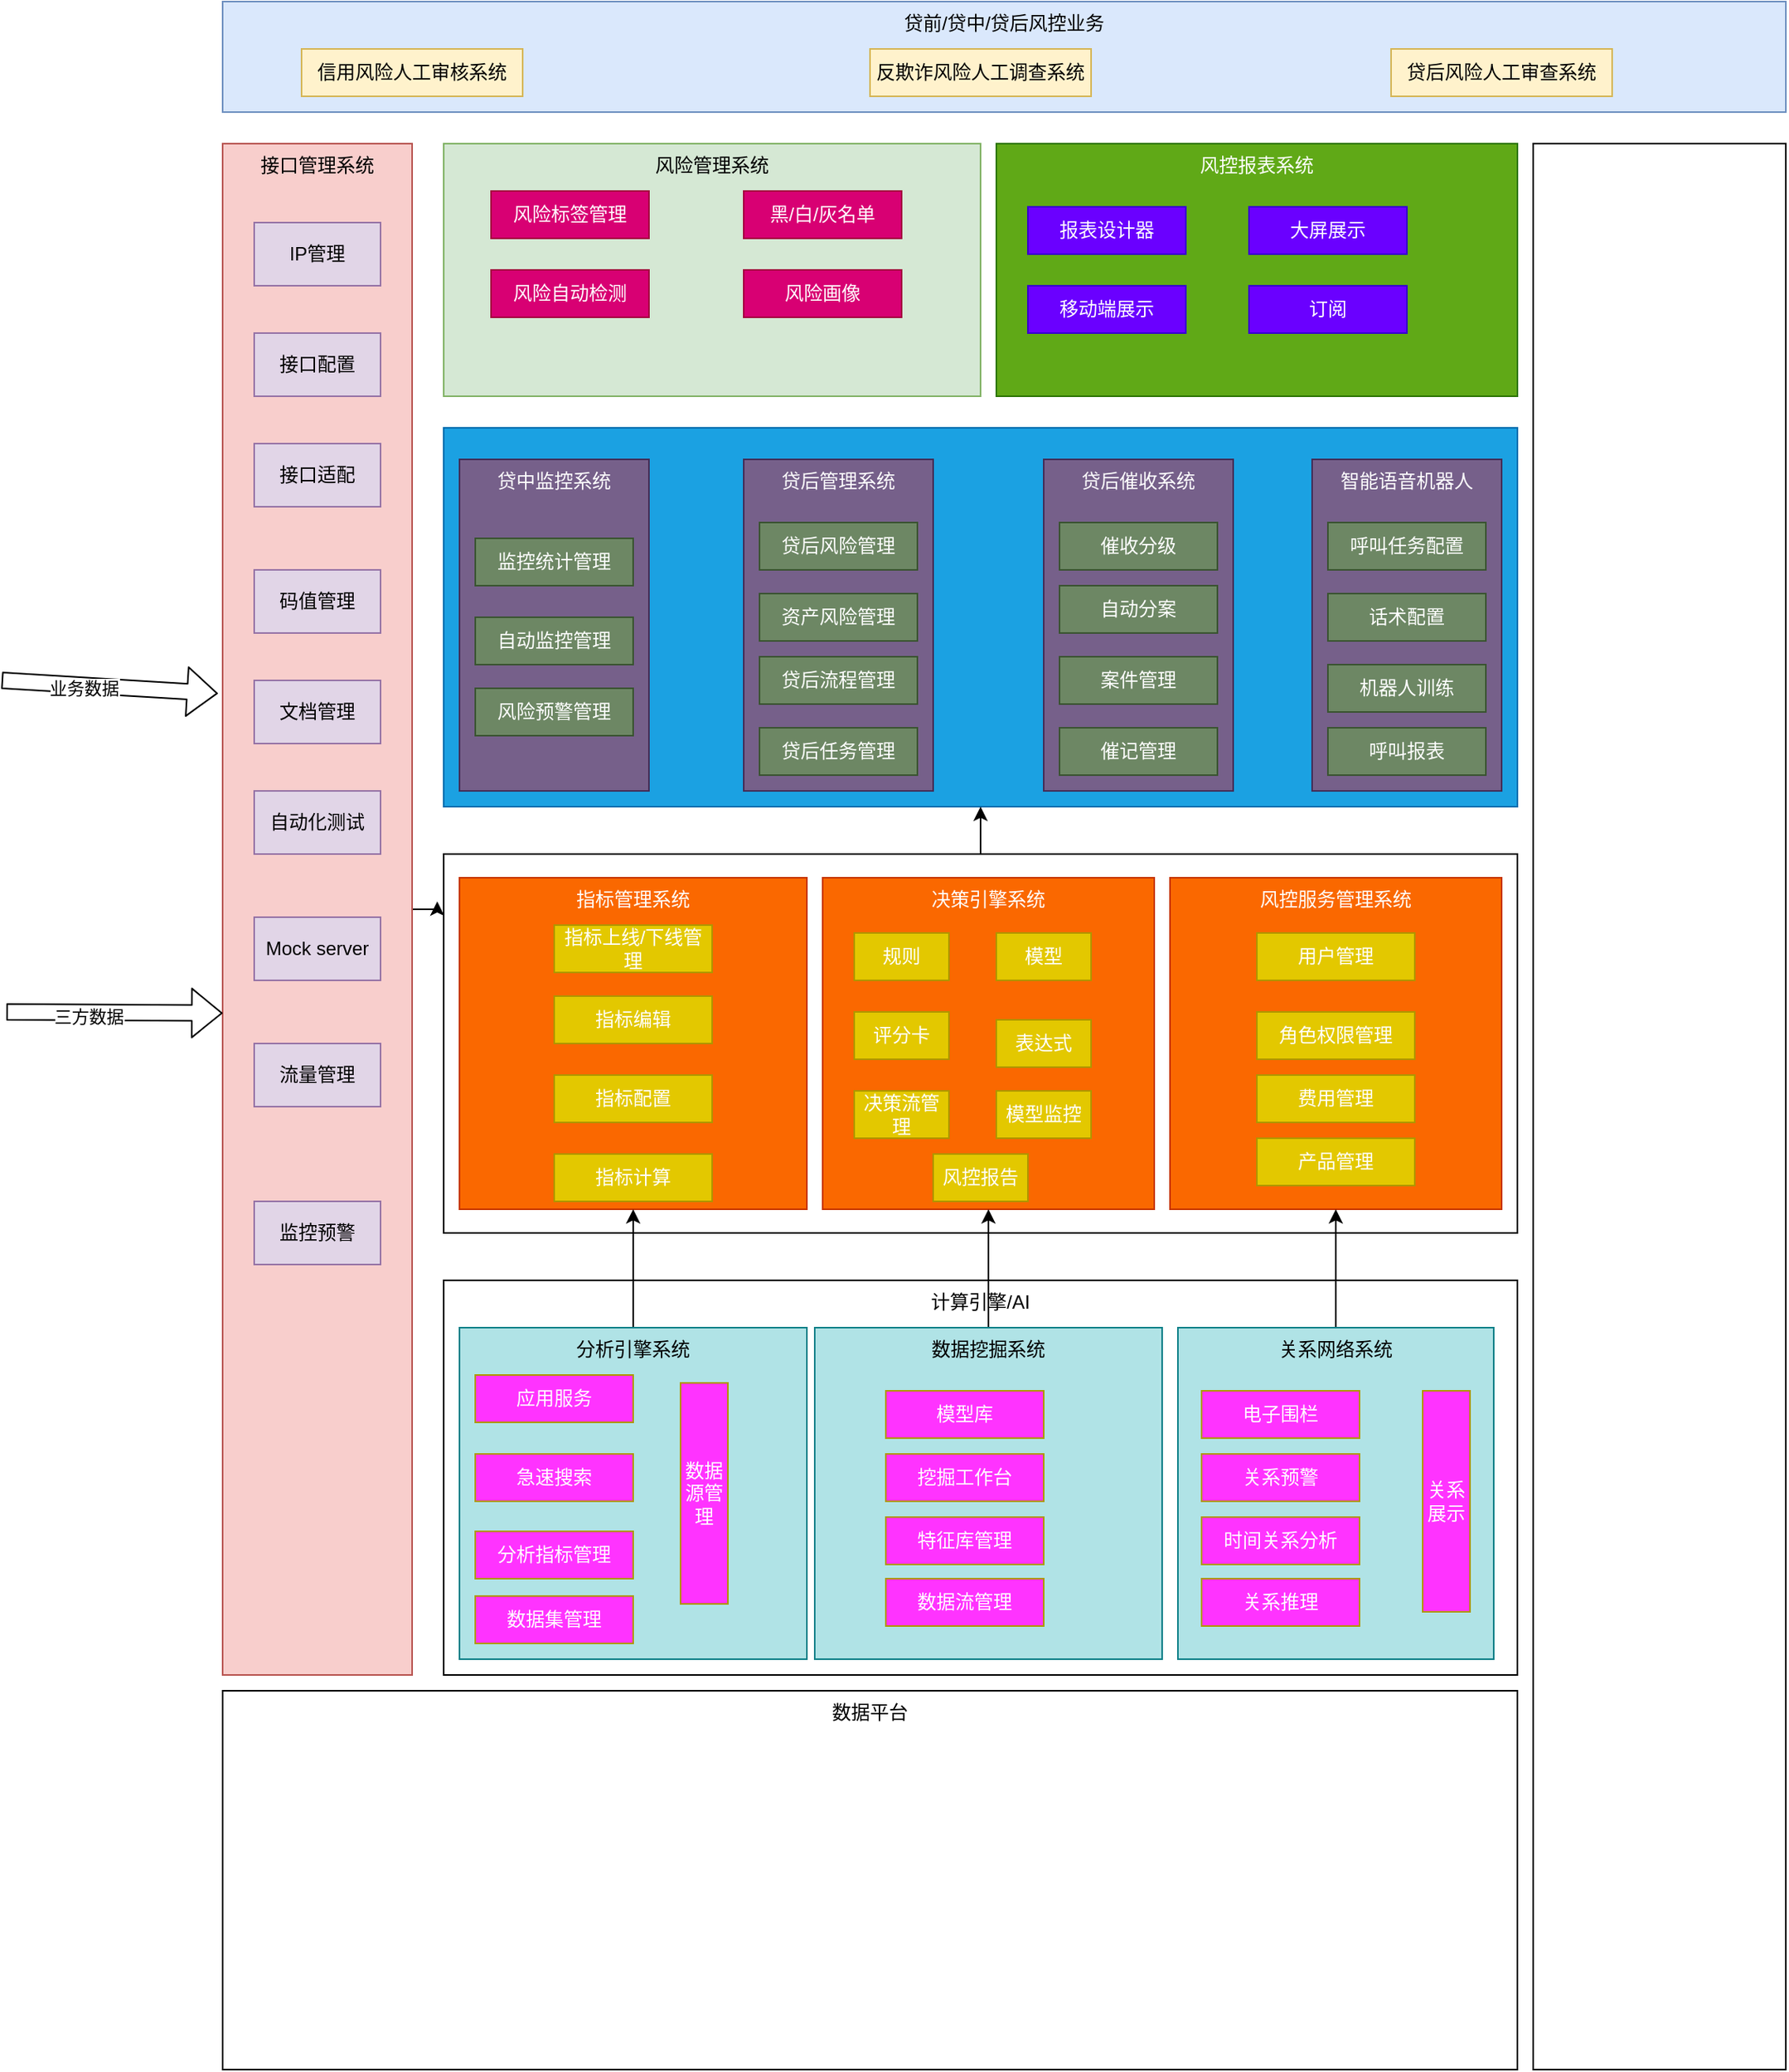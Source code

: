 <mxfile version="14.5.10" type="github">
  <diagram id="lQbhDGxogrssM2cnBjjg" name="第 1 页">
    <mxGraphModel dx="2249" dy="762" grid="1" gridSize="10" guides="1" tooltips="1" connect="1" arrows="1" fold="1" page="1" pageScale="1" pageWidth="827" pageHeight="1169" math="0" shadow="0">
      <root>
        <mxCell id="0" />
        <mxCell id="1" parent="0" />
        <mxCell id="xgXOS_-53twv-PHmrjcY-1" value="贷前/贷中/贷后风控业务" style="rounded=0;whiteSpace=wrap;html=1;verticalAlign=top;fillColor=#dae8fc;strokeColor=#6c8ebf;" vertex="1" parent="1">
          <mxGeometry x="130" y="170" width="990" height="70" as="geometry" />
        </mxCell>
        <mxCell id="xgXOS_-53twv-PHmrjcY-2" value="信用风险人工审核系统" style="rounded=0;whiteSpace=wrap;html=1;fillColor=#fff2cc;strokeColor=#d6b656;" vertex="1" parent="1">
          <mxGeometry x="180" y="200" width="140" height="30" as="geometry" />
        </mxCell>
        <mxCell id="xgXOS_-53twv-PHmrjcY-3" value="反欺诈风险人工调查系统" style="rounded=0;whiteSpace=wrap;html=1;fillColor=#fff2cc;strokeColor=#d6b656;" vertex="1" parent="1">
          <mxGeometry x="540" y="200" width="140" height="30" as="geometry" />
        </mxCell>
        <mxCell id="xgXOS_-53twv-PHmrjcY-4" value="贷后风险人工审查系统" style="rounded=0;whiteSpace=wrap;html=1;fillColor=#fff2cc;strokeColor=#d6b656;" vertex="1" parent="1">
          <mxGeometry x="870" y="200" width="140" height="30" as="geometry" />
        </mxCell>
        <mxCell id="xgXOS_-53twv-PHmrjcY-59" style="edgeStyle=orthogonalEdgeStyle;rounded=0;orthogonalLoop=1;jettySize=auto;html=1;exitX=1;exitY=0.5;exitDx=0;exitDy=0;entryX=-0.006;entryY=0.125;entryDx=0;entryDy=0;entryPerimeter=0;" edge="1" parent="1" source="xgXOS_-53twv-PHmrjcY-5" target="xgXOS_-53twv-PHmrjcY-25">
          <mxGeometry relative="1" as="geometry" />
        </mxCell>
        <mxCell id="xgXOS_-53twv-PHmrjcY-5" value="接口管理系统" style="rounded=0;whiteSpace=wrap;html=1;fillColor=#f8cecc;strokeColor=#b85450;verticalAlign=top;" vertex="1" parent="1">
          <mxGeometry x="130" y="260" width="120" height="970" as="geometry" />
        </mxCell>
        <mxCell id="xgXOS_-53twv-PHmrjcY-6" value="IP管理" style="rounded=0;whiteSpace=wrap;html=1;fillColor=#e1d5e7;strokeColor=#9673a6;" vertex="1" parent="1">
          <mxGeometry x="150" y="310" width="80" height="40" as="geometry" />
        </mxCell>
        <mxCell id="xgXOS_-53twv-PHmrjcY-7" value="接口配置" style="rounded=0;whiteSpace=wrap;html=1;fillColor=#e1d5e7;strokeColor=#9673a6;" vertex="1" parent="1">
          <mxGeometry x="150" y="380" width="80" height="40" as="geometry" />
        </mxCell>
        <mxCell id="xgXOS_-53twv-PHmrjcY-8" value="接口适配" style="rounded=0;whiteSpace=wrap;html=1;fillColor=#e1d5e7;strokeColor=#9673a6;" vertex="1" parent="1">
          <mxGeometry x="150" y="450" width="80" height="40" as="geometry" />
        </mxCell>
        <mxCell id="xgXOS_-53twv-PHmrjcY-9" value="码值管理" style="rounded=0;whiteSpace=wrap;html=1;fillColor=#e1d5e7;strokeColor=#9673a6;" vertex="1" parent="1">
          <mxGeometry x="150" y="530" width="80" height="40" as="geometry" />
        </mxCell>
        <mxCell id="xgXOS_-53twv-PHmrjcY-10" value="文档管理" style="rounded=0;whiteSpace=wrap;html=1;fillColor=#e1d5e7;strokeColor=#9673a6;" vertex="1" parent="1">
          <mxGeometry x="150" y="600" width="80" height="40" as="geometry" />
        </mxCell>
        <mxCell id="xgXOS_-53twv-PHmrjcY-11" value="自动化测试" style="rounded=0;whiteSpace=wrap;html=1;fillColor=#e1d5e7;strokeColor=#9673a6;" vertex="1" parent="1">
          <mxGeometry x="150" y="670" width="80" height="40" as="geometry" />
        </mxCell>
        <mxCell id="xgXOS_-53twv-PHmrjcY-12" value="Mock server" style="rounded=0;whiteSpace=wrap;html=1;fillColor=#e1d5e7;strokeColor=#9673a6;" vertex="1" parent="1">
          <mxGeometry x="150" y="750" width="80" height="40" as="geometry" />
        </mxCell>
        <mxCell id="xgXOS_-53twv-PHmrjcY-13" value="流量管理" style="rounded=0;whiteSpace=wrap;html=1;fillColor=#e1d5e7;strokeColor=#9673a6;" vertex="1" parent="1">
          <mxGeometry x="150" y="830" width="80" height="40" as="geometry" />
        </mxCell>
        <mxCell id="xgXOS_-53twv-PHmrjcY-14" value="监控预警" style="rounded=0;whiteSpace=wrap;html=1;fillColor=#e1d5e7;strokeColor=#9673a6;" vertex="1" parent="1">
          <mxGeometry x="150" y="930" width="80" height="40" as="geometry" />
        </mxCell>
        <mxCell id="xgXOS_-53twv-PHmrjcY-16" value="" style="shape=flexArrow;endArrow=classic;html=1;entryX=-0.025;entryY=0.359;entryDx=0;entryDy=0;entryPerimeter=0;" edge="1" parent="1" target="xgXOS_-53twv-PHmrjcY-5">
          <mxGeometry width="50" height="50" relative="1" as="geometry">
            <mxPoint x="-10" y="600" as="sourcePoint" />
            <mxPoint x="570" y="660" as="targetPoint" />
          </mxGeometry>
        </mxCell>
        <mxCell id="xgXOS_-53twv-PHmrjcY-17" value="业务数据" style="edgeLabel;html=1;align=center;verticalAlign=middle;resizable=0;points=[];" vertex="1" connectable="0" parent="xgXOS_-53twv-PHmrjcY-16">
          <mxGeometry x="-0.241" y="-2" relative="1" as="geometry">
            <mxPoint as="offset" />
          </mxGeometry>
        </mxCell>
        <mxCell id="xgXOS_-53twv-PHmrjcY-18" value="" style="shape=flexArrow;endArrow=classic;html=1;entryX=-0.025;entryY=0.359;entryDx=0;entryDy=0;entryPerimeter=0;" edge="1" parent="1">
          <mxGeometry width="50" height="50" relative="1" as="geometry">
            <mxPoint x="-7" y="810" as="sourcePoint" />
            <mxPoint x="130" y="810.79" as="targetPoint" />
          </mxGeometry>
        </mxCell>
        <mxCell id="xgXOS_-53twv-PHmrjcY-19" value="三方数据" style="edgeLabel;html=1;align=center;verticalAlign=middle;resizable=0;points=[];" vertex="1" connectable="0" parent="xgXOS_-53twv-PHmrjcY-18">
          <mxGeometry x="-0.241" y="-2" relative="1" as="geometry">
            <mxPoint as="offset" />
          </mxGeometry>
        </mxCell>
        <mxCell id="xgXOS_-53twv-PHmrjcY-20" value="风险管理系统" style="rounded=0;whiteSpace=wrap;html=1;verticalAlign=top;fillColor=#d5e8d4;strokeColor=#82b366;" vertex="1" parent="1">
          <mxGeometry x="270" y="260" width="340" height="160" as="geometry" />
        </mxCell>
        <mxCell id="xgXOS_-53twv-PHmrjcY-22" value="风控报表系统" style="rounded=0;whiteSpace=wrap;html=1;verticalAlign=top;fillColor=#60a917;strokeColor=#2D7600;fontColor=#ffffff;" vertex="1" parent="1">
          <mxGeometry x="620" y="260" width="330" height="160" as="geometry" />
        </mxCell>
        <mxCell id="xgXOS_-53twv-PHmrjcY-23" value="" style="rounded=0;whiteSpace=wrap;html=1;" vertex="1" parent="1">
          <mxGeometry x="960" y="260" width="160" height="1220" as="geometry" />
        </mxCell>
        <mxCell id="xgXOS_-53twv-PHmrjcY-24" value="" style="rounded=0;whiteSpace=wrap;html=1;verticalAlign=top;fillColor=#1ba1e2;strokeColor=#006EAF;fontColor=#ffffff;" vertex="1" parent="1">
          <mxGeometry x="270" y="440" width="680" height="240" as="geometry" />
        </mxCell>
        <mxCell id="xgXOS_-53twv-PHmrjcY-55" style="edgeStyle=orthogonalEdgeStyle;rounded=0;orthogonalLoop=1;jettySize=auto;html=1;entryX=0.5;entryY=1;entryDx=0;entryDy=0;" edge="1" parent="1" source="xgXOS_-53twv-PHmrjcY-25" target="xgXOS_-53twv-PHmrjcY-24">
          <mxGeometry relative="1" as="geometry" />
        </mxCell>
        <mxCell id="xgXOS_-53twv-PHmrjcY-25" value="" style="rounded=0;whiteSpace=wrap;html=1;verticalAlign=top;" vertex="1" parent="1">
          <mxGeometry x="270" y="710" width="680" height="240" as="geometry" />
        </mxCell>
        <mxCell id="xgXOS_-53twv-PHmrjcY-26" value="计算引擎/AI" style="rounded=0;whiteSpace=wrap;html=1;verticalAlign=top;" vertex="1" parent="1">
          <mxGeometry x="270" y="980" width="680" height="250" as="geometry" />
        </mxCell>
        <mxCell id="xgXOS_-53twv-PHmrjcY-27" value="数据平台" style="rounded=0;whiteSpace=wrap;html=1;verticalAlign=top;" vertex="1" parent="1">
          <mxGeometry x="130" y="1240" width="820" height="240" as="geometry" />
        </mxCell>
        <mxCell id="xgXOS_-53twv-PHmrjcY-28" value="风险标签管理" style="rounded=0;whiteSpace=wrap;html=1;fillColor=#d80073;strokeColor=#A50040;fontColor=#ffffff;" vertex="1" parent="1">
          <mxGeometry x="300" y="290" width="100" height="30" as="geometry" />
        </mxCell>
        <mxCell id="xgXOS_-53twv-PHmrjcY-29" value="黑/白/灰名单" style="rounded=0;whiteSpace=wrap;html=1;fillColor=#d80073;strokeColor=#A50040;fontColor=#ffffff;" vertex="1" parent="1">
          <mxGeometry x="460" y="290" width="100" height="30" as="geometry" />
        </mxCell>
        <mxCell id="xgXOS_-53twv-PHmrjcY-30" value="风险自动检测" style="rounded=0;whiteSpace=wrap;html=1;fillColor=#d80073;strokeColor=#A50040;fontColor=#ffffff;" vertex="1" parent="1">
          <mxGeometry x="300" y="340" width="100" height="30" as="geometry" />
        </mxCell>
        <mxCell id="xgXOS_-53twv-PHmrjcY-31" value="风险画像" style="rounded=0;whiteSpace=wrap;html=1;fillColor=#d80073;strokeColor=#A50040;fontColor=#ffffff;" vertex="1" parent="1">
          <mxGeometry x="460" y="340" width="100" height="30" as="geometry" />
        </mxCell>
        <mxCell id="xgXOS_-53twv-PHmrjcY-32" value="报表设计器" style="rounded=0;whiteSpace=wrap;html=1;fillColor=#6a00ff;strokeColor=#3700CC;fontColor=#ffffff;" vertex="1" parent="1">
          <mxGeometry x="640" y="300" width="100" height="30" as="geometry" />
        </mxCell>
        <mxCell id="xgXOS_-53twv-PHmrjcY-33" value="大屏展示" style="rounded=0;whiteSpace=wrap;html=1;fillColor=#6a00ff;strokeColor=#3700CC;fontColor=#ffffff;" vertex="1" parent="1">
          <mxGeometry x="780" y="300" width="100" height="30" as="geometry" />
        </mxCell>
        <mxCell id="xgXOS_-53twv-PHmrjcY-34" value="移动端展示" style="rounded=0;whiteSpace=wrap;html=1;fillColor=#6a00ff;strokeColor=#3700CC;fontColor=#ffffff;" vertex="1" parent="1">
          <mxGeometry x="640" y="350" width="100" height="30" as="geometry" />
        </mxCell>
        <mxCell id="xgXOS_-53twv-PHmrjcY-35" value="订阅" style="rounded=0;whiteSpace=wrap;html=1;fillColor=#6a00ff;strokeColor=#3700CC;fontColor=#ffffff;" vertex="1" parent="1">
          <mxGeometry x="780" y="350" width="100" height="30" as="geometry" />
        </mxCell>
        <mxCell id="xgXOS_-53twv-PHmrjcY-36" value="贷中监控系统" style="rounded=0;whiteSpace=wrap;html=1;verticalAlign=top;fillColor=#76608a;strokeColor=#432D57;fontColor=#ffffff;" vertex="1" parent="1">
          <mxGeometry x="280" y="460" width="120" height="210" as="geometry" />
        </mxCell>
        <mxCell id="xgXOS_-53twv-PHmrjcY-37" value="贷后管理系统" style="rounded=0;whiteSpace=wrap;html=1;verticalAlign=top;fillColor=#76608a;strokeColor=#432D57;fontColor=#ffffff;" vertex="1" parent="1">
          <mxGeometry x="460" y="460" width="120" height="210" as="geometry" />
        </mxCell>
        <mxCell id="xgXOS_-53twv-PHmrjcY-38" value="贷后催收系统" style="rounded=0;whiteSpace=wrap;html=1;verticalAlign=top;fillColor=#76608a;strokeColor=#432D57;fontColor=#ffffff;" vertex="1" parent="1">
          <mxGeometry x="650" y="460" width="120" height="210" as="geometry" />
        </mxCell>
        <mxCell id="xgXOS_-53twv-PHmrjcY-39" value="智能语音机器人" style="rounded=0;whiteSpace=wrap;html=1;verticalAlign=top;fillColor=#76608a;strokeColor=#432D57;fontColor=#ffffff;" vertex="1" parent="1">
          <mxGeometry x="820" y="460" width="120" height="210" as="geometry" />
        </mxCell>
        <mxCell id="xgXOS_-53twv-PHmrjcY-40" value="监控统计管理" style="rounded=0;whiteSpace=wrap;html=1;fillColor=#6d8764;strokeColor=#3A5431;fontColor=#ffffff;" vertex="1" parent="1">
          <mxGeometry x="290" y="510" width="100" height="30" as="geometry" />
        </mxCell>
        <mxCell id="xgXOS_-53twv-PHmrjcY-41" value="自动监控管理" style="rounded=0;whiteSpace=wrap;html=1;fillColor=#6d8764;strokeColor=#3A5431;fontColor=#ffffff;" vertex="1" parent="1">
          <mxGeometry x="290" y="560" width="100" height="30" as="geometry" />
        </mxCell>
        <mxCell id="xgXOS_-53twv-PHmrjcY-42" value="风险预警管理" style="rounded=0;whiteSpace=wrap;html=1;fillColor=#6d8764;strokeColor=#3A5431;fontColor=#ffffff;" vertex="1" parent="1">
          <mxGeometry x="290" y="605" width="100" height="30" as="geometry" />
        </mxCell>
        <mxCell id="xgXOS_-53twv-PHmrjcY-43" value="贷后风险管理" style="rounded=0;whiteSpace=wrap;html=1;fillColor=#6d8764;strokeColor=#3A5431;fontColor=#ffffff;" vertex="1" parent="1">
          <mxGeometry x="470" y="500" width="100" height="30" as="geometry" />
        </mxCell>
        <mxCell id="xgXOS_-53twv-PHmrjcY-44" value="资产风险管理" style="rounded=0;whiteSpace=wrap;html=1;fillColor=#6d8764;strokeColor=#3A5431;fontColor=#ffffff;" vertex="1" parent="1">
          <mxGeometry x="470" y="545" width="100" height="30" as="geometry" />
        </mxCell>
        <mxCell id="xgXOS_-53twv-PHmrjcY-45" value="贷后流程管理" style="rounded=0;whiteSpace=wrap;html=1;fillColor=#6d8764;strokeColor=#3A5431;fontColor=#ffffff;" vertex="1" parent="1">
          <mxGeometry x="470" y="585" width="100" height="30" as="geometry" />
        </mxCell>
        <mxCell id="xgXOS_-53twv-PHmrjcY-46" value="贷后任务管理" style="rounded=0;whiteSpace=wrap;html=1;fillColor=#6d8764;strokeColor=#3A5431;fontColor=#ffffff;" vertex="1" parent="1">
          <mxGeometry x="470" y="630" width="100" height="30" as="geometry" />
        </mxCell>
        <mxCell id="xgXOS_-53twv-PHmrjcY-47" value="催收分级" style="rounded=0;whiteSpace=wrap;html=1;fillColor=#6d8764;strokeColor=#3A5431;fontColor=#ffffff;" vertex="1" parent="1">
          <mxGeometry x="660" y="500" width="100" height="30" as="geometry" />
        </mxCell>
        <mxCell id="xgXOS_-53twv-PHmrjcY-48" value="自动分案" style="rounded=0;whiteSpace=wrap;html=1;fillColor=#6d8764;strokeColor=#3A5431;fontColor=#ffffff;" vertex="1" parent="1">
          <mxGeometry x="660" y="540" width="100" height="30" as="geometry" />
        </mxCell>
        <mxCell id="xgXOS_-53twv-PHmrjcY-49" value="案件管理" style="rounded=0;whiteSpace=wrap;html=1;fillColor=#6d8764;strokeColor=#3A5431;fontColor=#ffffff;" vertex="1" parent="1">
          <mxGeometry x="660" y="585" width="100" height="30" as="geometry" />
        </mxCell>
        <mxCell id="xgXOS_-53twv-PHmrjcY-50" value="催记管理" style="rounded=0;whiteSpace=wrap;html=1;fillColor=#6d8764;strokeColor=#3A5431;fontColor=#ffffff;" vertex="1" parent="1">
          <mxGeometry x="660" y="630" width="100" height="30" as="geometry" />
        </mxCell>
        <mxCell id="xgXOS_-53twv-PHmrjcY-51" value="呼叫任务配置" style="rounded=0;whiteSpace=wrap;html=1;fillColor=#6d8764;strokeColor=#3A5431;fontColor=#ffffff;" vertex="1" parent="1">
          <mxGeometry x="830" y="500" width="100" height="30" as="geometry" />
        </mxCell>
        <mxCell id="xgXOS_-53twv-PHmrjcY-52" value="话术配置" style="rounded=0;whiteSpace=wrap;html=1;fillColor=#6d8764;strokeColor=#3A5431;fontColor=#ffffff;" vertex="1" parent="1">
          <mxGeometry x="830" y="545" width="100" height="30" as="geometry" />
        </mxCell>
        <mxCell id="xgXOS_-53twv-PHmrjcY-53" value="机器人训练" style="rounded=0;whiteSpace=wrap;html=1;fillColor=#6d8764;strokeColor=#3A5431;fontColor=#ffffff;" vertex="1" parent="1">
          <mxGeometry x="830" y="590" width="100" height="30" as="geometry" />
        </mxCell>
        <mxCell id="xgXOS_-53twv-PHmrjcY-54" value="呼叫报表" style="rounded=0;whiteSpace=wrap;html=1;fillColor=#6d8764;strokeColor=#3A5431;fontColor=#ffffff;" vertex="1" parent="1">
          <mxGeometry x="830" y="630" width="100" height="30" as="geometry" />
        </mxCell>
        <mxCell id="xgXOS_-53twv-PHmrjcY-60" value="指标管理系统" style="rounded=0;whiteSpace=wrap;html=1;verticalAlign=top;fillColor=#fa6800;strokeColor=#C73500;fontColor=#ffffff;" vertex="1" parent="1">
          <mxGeometry x="280" y="725" width="220" height="210" as="geometry" />
        </mxCell>
        <mxCell id="xgXOS_-53twv-PHmrjcY-61" value="决策引擎系统" style="rounded=0;whiteSpace=wrap;html=1;verticalAlign=top;fillColor=#fa6800;strokeColor=#C73500;fontColor=#ffffff;" vertex="1" parent="1">
          <mxGeometry x="510" y="725" width="210" height="210" as="geometry" />
        </mxCell>
        <mxCell id="xgXOS_-53twv-PHmrjcY-62" value="风控服务管理系统" style="rounded=0;whiteSpace=wrap;html=1;verticalAlign=top;fillColor=#fa6800;strokeColor=#C73500;fontColor=#ffffff;" vertex="1" parent="1">
          <mxGeometry x="730" y="725" width="210" height="210" as="geometry" />
        </mxCell>
        <mxCell id="xgXOS_-53twv-PHmrjcY-63" value="指标上线/下线管理" style="rounded=0;whiteSpace=wrap;html=1;fillColor=#e3c800;strokeColor=#B09500;fontColor=#ffffff;" vertex="1" parent="1">
          <mxGeometry x="340" y="755" width="100" height="30" as="geometry" />
        </mxCell>
        <mxCell id="xgXOS_-53twv-PHmrjcY-64" value="指标编辑" style="rounded=0;whiteSpace=wrap;html=1;fillColor=#e3c800;strokeColor=#B09500;fontColor=#ffffff;" vertex="1" parent="1">
          <mxGeometry x="340" y="800" width="100" height="30" as="geometry" />
        </mxCell>
        <mxCell id="xgXOS_-53twv-PHmrjcY-65" value="指标配置" style="rounded=0;whiteSpace=wrap;html=1;fillColor=#e3c800;strokeColor=#B09500;fontColor=#ffffff;" vertex="1" parent="1">
          <mxGeometry x="340" y="850" width="100" height="30" as="geometry" />
        </mxCell>
        <mxCell id="xgXOS_-53twv-PHmrjcY-66" value="指标计算" style="rounded=0;whiteSpace=wrap;html=1;fillColor=#e3c800;strokeColor=#B09500;fontColor=#ffffff;" vertex="1" parent="1">
          <mxGeometry x="340" y="900" width="100" height="30" as="geometry" />
        </mxCell>
        <mxCell id="xgXOS_-53twv-PHmrjcY-68" value="规则" style="rounded=0;whiteSpace=wrap;html=1;fillColor=#e3c800;strokeColor=#B09500;fontColor=#ffffff;" vertex="1" parent="1">
          <mxGeometry x="530" y="760" width="60" height="30" as="geometry" />
        </mxCell>
        <mxCell id="xgXOS_-53twv-PHmrjcY-69" value="模型" style="rounded=0;whiteSpace=wrap;html=1;fillColor=#e3c800;strokeColor=#B09500;fontColor=#ffffff;" vertex="1" parent="1">
          <mxGeometry x="620" y="760" width="60" height="30" as="geometry" />
        </mxCell>
        <mxCell id="xgXOS_-53twv-PHmrjcY-70" value="评分卡" style="rounded=0;whiteSpace=wrap;html=1;fillColor=#e3c800;strokeColor=#B09500;fontColor=#ffffff;" vertex="1" parent="1">
          <mxGeometry x="530" y="810" width="60" height="30" as="geometry" />
        </mxCell>
        <mxCell id="xgXOS_-53twv-PHmrjcY-71" value="决策流管理" style="rounded=0;whiteSpace=wrap;html=1;fillColor=#e3c800;strokeColor=#B09500;fontColor=#ffffff;" vertex="1" parent="1">
          <mxGeometry x="530" y="860" width="60" height="30" as="geometry" />
        </mxCell>
        <mxCell id="xgXOS_-53twv-PHmrjcY-72" value="模型监控" style="rounded=0;whiteSpace=wrap;html=1;fillColor=#e3c800;strokeColor=#B09500;fontColor=#ffffff;" vertex="1" parent="1">
          <mxGeometry x="620" y="860" width="60" height="30" as="geometry" />
        </mxCell>
        <mxCell id="xgXOS_-53twv-PHmrjcY-73" value="表达式" style="rounded=0;whiteSpace=wrap;html=1;fillColor=#e3c800;strokeColor=#B09500;fontColor=#ffffff;" vertex="1" parent="1">
          <mxGeometry x="620" y="815" width="60" height="30" as="geometry" />
        </mxCell>
        <mxCell id="xgXOS_-53twv-PHmrjcY-74" value="风控报告" style="rounded=0;whiteSpace=wrap;html=1;fillColor=#e3c800;strokeColor=#B09500;fontColor=#ffffff;" vertex="1" parent="1">
          <mxGeometry x="580" y="900" width="60" height="30" as="geometry" />
        </mxCell>
        <mxCell id="xgXOS_-53twv-PHmrjcY-75" value="用户管理" style="rounded=0;whiteSpace=wrap;html=1;fillColor=#e3c800;strokeColor=#B09500;fontColor=#ffffff;" vertex="1" parent="1">
          <mxGeometry x="785" y="760" width="100" height="30" as="geometry" />
        </mxCell>
        <mxCell id="xgXOS_-53twv-PHmrjcY-76" value="角色权限管理" style="rounded=0;whiteSpace=wrap;html=1;fillColor=#e3c800;strokeColor=#B09500;fontColor=#ffffff;" vertex="1" parent="1">
          <mxGeometry x="785" y="810" width="100" height="30" as="geometry" />
        </mxCell>
        <mxCell id="xgXOS_-53twv-PHmrjcY-77" value="费用管理" style="rounded=0;whiteSpace=wrap;html=1;fillColor=#e3c800;strokeColor=#B09500;fontColor=#ffffff;" vertex="1" parent="1">
          <mxGeometry x="785" y="850" width="100" height="30" as="geometry" />
        </mxCell>
        <mxCell id="xgXOS_-53twv-PHmrjcY-78" value="产品管理" style="rounded=0;whiteSpace=wrap;html=1;fillColor=#e3c800;strokeColor=#B09500;fontColor=#ffffff;" vertex="1" parent="1">
          <mxGeometry x="785" y="890" width="100" height="30" as="geometry" />
        </mxCell>
        <mxCell id="xgXOS_-53twv-PHmrjcY-88" style="edgeStyle=orthogonalEdgeStyle;rounded=0;orthogonalLoop=1;jettySize=auto;html=1;entryX=0.5;entryY=1;entryDx=0;entryDy=0;" edge="1" parent="1" source="xgXOS_-53twv-PHmrjcY-79" target="xgXOS_-53twv-PHmrjcY-60">
          <mxGeometry relative="1" as="geometry" />
        </mxCell>
        <mxCell id="xgXOS_-53twv-PHmrjcY-79" value="分析引擎系统" style="rounded=0;whiteSpace=wrap;html=1;verticalAlign=top;fillColor=#b0e3e6;strokeColor=#0e8088;" vertex="1" parent="1">
          <mxGeometry x="280" y="1010" width="220" height="210" as="geometry" />
        </mxCell>
        <mxCell id="xgXOS_-53twv-PHmrjcY-89" style="edgeStyle=orthogonalEdgeStyle;rounded=0;orthogonalLoop=1;jettySize=auto;html=1;entryX=0.5;entryY=1;entryDx=0;entryDy=0;" edge="1" parent="1" source="xgXOS_-53twv-PHmrjcY-80" target="xgXOS_-53twv-PHmrjcY-61">
          <mxGeometry relative="1" as="geometry" />
        </mxCell>
        <mxCell id="xgXOS_-53twv-PHmrjcY-80" value="数据挖掘系统" style="rounded=0;whiteSpace=wrap;html=1;verticalAlign=top;fillColor=#b0e3e6;strokeColor=#0e8088;" vertex="1" parent="1">
          <mxGeometry x="505" y="1010" width="220" height="210" as="geometry" />
        </mxCell>
        <mxCell id="xgXOS_-53twv-PHmrjcY-90" style="edgeStyle=orthogonalEdgeStyle;rounded=0;orthogonalLoop=1;jettySize=auto;html=1;entryX=0.5;entryY=1;entryDx=0;entryDy=0;" edge="1" parent="1" source="xgXOS_-53twv-PHmrjcY-81" target="xgXOS_-53twv-PHmrjcY-62">
          <mxGeometry relative="1" as="geometry" />
        </mxCell>
        <mxCell id="xgXOS_-53twv-PHmrjcY-81" value="关系网络系统" style="rounded=0;whiteSpace=wrap;html=1;verticalAlign=top;fillColor=#b0e3e6;strokeColor=#0e8088;" vertex="1" parent="1">
          <mxGeometry x="735" y="1010" width="200" height="210" as="geometry" />
        </mxCell>
        <mxCell id="xgXOS_-53twv-PHmrjcY-82" value="指标上线/下线管理" style="rounded=0;whiteSpace=wrap;html=1;strokeColor=#B09500;fontColor=#ffffff;fillColor=#FF33FF;" vertex="1" parent="1">
          <mxGeometry x="290" y="1040" width="100" height="30" as="geometry" />
        </mxCell>
        <mxCell id="xgXOS_-53twv-PHmrjcY-83" value="应用服务" style="rounded=0;whiteSpace=wrap;html=1;strokeColor=#B09500;fontColor=#ffffff;fillColor=#FF33FF;" vertex="1" parent="1">
          <mxGeometry x="290" y="1040" width="100" height="30" as="geometry" />
        </mxCell>
        <mxCell id="xgXOS_-53twv-PHmrjcY-84" value="急速搜索" style="rounded=0;whiteSpace=wrap;html=1;strokeColor=#B09500;fontColor=#ffffff;fillColor=#FF33FF;" vertex="1" parent="1">
          <mxGeometry x="290" y="1090" width="100" height="30" as="geometry" />
        </mxCell>
        <mxCell id="xgXOS_-53twv-PHmrjcY-85" value="分析指标管理" style="rounded=0;whiteSpace=wrap;html=1;strokeColor=#B09500;fontColor=#ffffff;fillColor=#FF33FF;" vertex="1" parent="1">
          <mxGeometry x="290" y="1139" width="100" height="30" as="geometry" />
        </mxCell>
        <mxCell id="xgXOS_-53twv-PHmrjcY-86" value="数据集管理" style="rounded=0;whiteSpace=wrap;html=1;strokeColor=#B09500;fontColor=#ffffff;fillColor=#FF33FF;" vertex="1" parent="1">
          <mxGeometry x="290" y="1180" width="100" height="30" as="geometry" />
        </mxCell>
        <mxCell id="xgXOS_-53twv-PHmrjcY-87" value="数据源管理" style="rounded=0;whiteSpace=wrap;html=1;strokeColor=#B09500;fontColor=#ffffff;fillColor=#FF33FF;" vertex="1" parent="1">
          <mxGeometry x="420" y="1045" width="30" height="140" as="geometry" />
        </mxCell>
        <mxCell id="xgXOS_-53twv-PHmrjcY-91" value="模型库" style="rounded=0;whiteSpace=wrap;html=1;strokeColor=#B09500;fontColor=#ffffff;fillColor=#FF33FF;" vertex="1" parent="1">
          <mxGeometry x="550" y="1050" width="100" height="30" as="geometry" />
        </mxCell>
        <mxCell id="xgXOS_-53twv-PHmrjcY-92" value="挖掘工作台" style="rounded=0;whiteSpace=wrap;html=1;strokeColor=#B09500;fontColor=#ffffff;fillColor=#FF33FF;" vertex="1" parent="1">
          <mxGeometry x="550" y="1090" width="100" height="30" as="geometry" />
        </mxCell>
        <mxCell id="xgXOS_-53twv-PHmrjcY-93" value="特征库管理" style="rounded=0;whiteSpace=wrap;html=1;strokeColor=#B09500;fontColor=#ffffff;fillColor=#FF33FF;" vertex="1" parent="1">
          <mxGeometry x="550" y="1130" width="100" height="30" as="geometry" />
        </mxCell>
        <mxCell id="xgXOS_-53twv-PHmrjcY-94" value="数据流管理" style="rounded=0;whiteSpace=wrap;html=1;strokeColor=#B09500;fontColor=#ffffff;fillColor=#FF33FF;" vertex="1" parent="1">
          <mxGeometry x="550" y="1169" width="100" height="30" as="geometry" />
        </mxCell>
        <mxCell id="xgXOS_-53twv-PHmrjcY-95" value="电子围栏" style="rounded=0;whiteSpace=wrap;html=1;strokeColor=#B09500;fontColor=#ffffff;fillColor=#FF33FF;" vertex="1" parent="1">
          <mxGeometry x="750" y="1050" width="100" height="30" as="geometry" />
        </mxCell>
        <mxCell id="xgXOS_-53twv-PHmrjcY-96" value="关系预警" style="rounded=0;whiteSpace=wrap;html=1;strokeColor=#B09500;fontColor=#ffffff;fillColor=#FF33FF;" vertex="1" parent="1">
          <mxGeometry x="750" y="1090" width="100" height="30" as="geometry" />
        </mxCell>
        <mxCell id="xgXOS_-53twv-PHmrjcY-97" value="时间关系分析" style="rounded=0;whiteSpace=wrap;html=1;strokeColor=#B09500;fontColor=#ffffff;fillColor=#FF33FF;" vertex="1" parent="1">
          <mxGeometry x="750" y="1130" width="100" height="30" as="geometry" />
        </mxCell>
        <mxCell id="xgXOS_-53twv-PHmrjcY-98" value="关系推理" style="rounded=0;whiteSpace=wrap;html=1;strokeColor=#B09500;fontColor=#ffffff;fillColor=#FF33FF;" vertex="1" parent="1">
          <mxGeometry x="750" y="1169" width="100" height="30" as="geometry" />
        </mxCell>
        <mxCell id="xgXOS_-53twv-PHmrjcY-99" value="关系展示" style="rounded=0;whiteSpace=wrap;html=1;strokeColor=#B09500;fontColor=#ffffff;fillColor=#FF33FF;" vertex="1" parent="1">
          <mxGeometry x="890" y="1050" width="30" height="140" as="geometry" />
        </mxCell>
      </root>
    </mxGraphModel>
  </diagram>
</mxfile>
